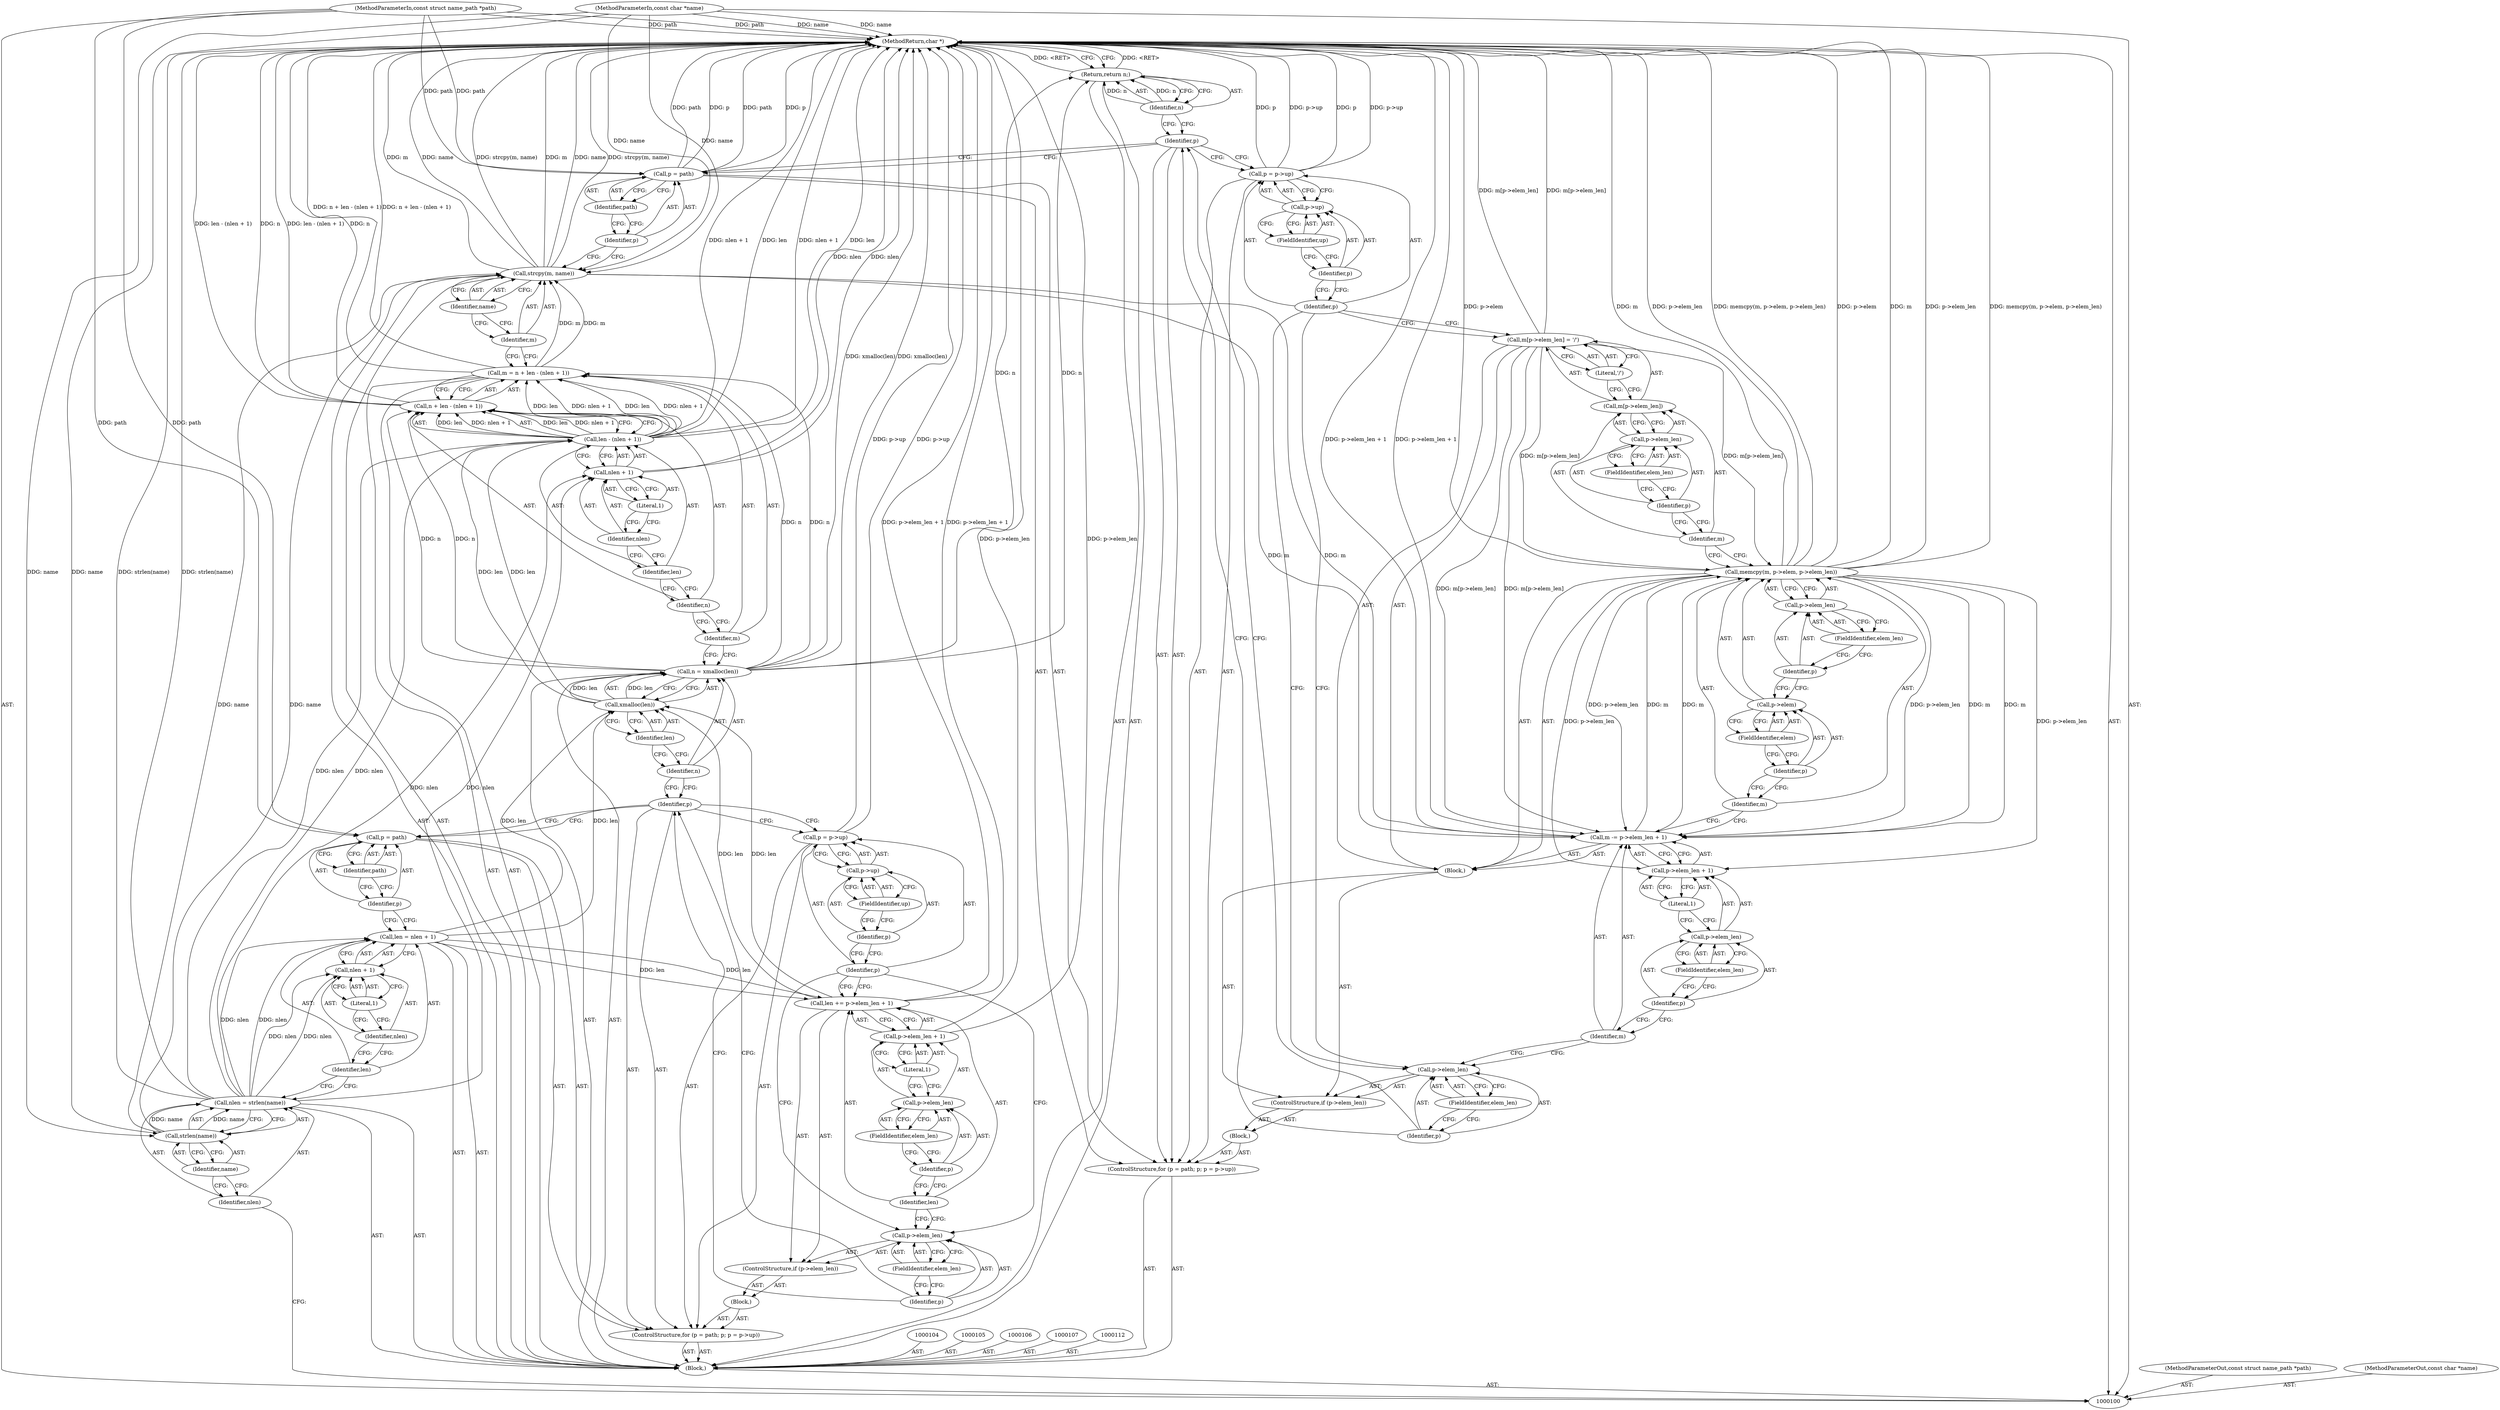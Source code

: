 digraph "1_git_34fa79a6cde56d6d428ab0d3160cb094ebad3305_0" {
"1000196" [label="(MethodReturn,char *)"];
"1000101" [label="(MethodParameterIn,const struct name_path *path)"];
"1000258" [label="(MethodParameterOut,const struct name_path *path)"];
"1000102" [label="(MethodParameterIn,const char *name)"];
"1000259" [label="(MethodParameterOut,const char *name)"];
"1000135" [label="(Call,p->elem_len + 1)"];
"1000136" [label="(Call,p->elem_len)"];
"1000137" [label="(Identifier,p)"];
"1000138" [label="(FieldIdentifier,elem_len)"];
"1000139" [label="(Literal,1)"];
"1000133" [label="(Call,len += p->elem_len + 1)"];
"1000134" [label="(Identifier,len)"];
"1000143" [label="(Identifier,len)"];
"1000140" [label="(Call,n = xmalloc(len))"];
"1000141" [label="(Identifier,n)"];
"1000142" [label="(Call,xmalloc(len))"];
"1000148" [label="(Call,len - (nlen + 1))"];
"1000149" [label="(Identifier,len)"];
"1000150" [label="(Call,nlen + 1)"];
"1000151" [label="(Identifier,nlen)"];
"1000144" [label="(Call,m = n + len - (nlen + 1))"];
"1000145" [label="(Identifier,m)"];
"1000152" [label="(Literal,1)"];
"1000146" [label="(Call,n + len - (nlen + 1))"];
"1000147" [label="(Identifier,n)"];
"1000153" [label="(Call,strcpy(m, name))"];
"1000155" [label="(Identifier,name)"];
"1000154" [label="(Identifier,m)"];
"1000159" [label="(Identifier,path)"];
"1000160" [label="(Identifier,p)"];
"1000156" [label="(ControlStructure,for (p = path; p; p = p->up))"];
"1000161" [label="(Call,p = p->up)"];
"1000162" [label="(Identifier,p)"];
"1000163" [label="(Call,p->up)"];
"1000164" [label="(Identifier,p)"];
"1000165" [label="(FieldIdentifier,up)"];
"1000166" [label="(Block,)"];
"1000157" [label="(Call,p = path)"];
"1000158" [label="(Identifier,p)"];
"1000170" [label="(FieldIdentifier,elem_len)"];
"1000171" [label="(Block,)"];
"1000167" [label="(ControlStructure,if (p->elem_len))"];
"1000168" [label="(Call,p->elem_len)"];
"1000169" [label="(Identifier,p)"];
"1000177" [label="(FieldIdentifier,elem_len)"];
"1000178" [label="(Literal,1)"];
"1000172" [label="(Call,m -= p->elem_len + 1)"];
"1000173" [label="(Identifier,m)"];
"1000174" [label="(Call,p->elem_len + 1)"];
"1000175" [label="(Call,p->elem_len)"];
"1000176" [label="(Identifier,p)"];
"1000180" [label="(Identifier,m)"];
"1000181" [label="(Call,p->elem)"];
"1000182" [label="(Identifier,p)"];
"1000183" [label="(FieldIdentifier,elem)"];
"1000184" [label="(Call,p->elem_len)"];
"1000185" [label="(Identifier,p)"];
"1000186" [label="(FieldIdentifier,elem_len)"];
"1000179" [label="(Call,memcpy(m, p->elem, p->elem_len))"];
"1000193" [label="(Literal,'/')"];
"1000187" [label="(Call,m[p->elem_len] = '/')"];
"1000188" [label="(Call,m[p->elem_len])"];
"1000189" [label="(Identifier,m)"];
"1000190" [label="(Call,p->elem_len)"];
"1000191" [label="(Identifier,p)"];
"1000192" [label="(FieldIdentifier,elem_len)"];
"1000103" [label="(Block,)"];
"1000194" [label="(Return,return n;)"];
"1000195" [label="(Identifier,n)"];
"1000110" [label="(Call,strlen(name))"];
"1000111" [label="(Identifier,name)"];
"1000108" [label="(Call,nlen = strlen(name))"];
"1000109" [label="(Identifier,nlen)"];
"1000115" [label="(Call,nlen + 1)"];
"1000116" [label="(Identifier,nlen)"];
"1000117" [label="(Literal,1)"];
"1000113" [label="(Call,len = nlen + 1)"];
"1000114" [label="(Identifier,len)"];
"1000118" [label="(ControlStructure,for (p = path; p; p = p->up))"];
"1000121" [label="(Identifier,path)"];
"1000122" [label="(Identifier,p)"];
"1000123" [label="(Call,p = p->up)"];
"1000124" [label="(Identifier,p)"];
"1000125" [label="(Call,p->up)"];
"1000126" [label="(Identifier,p)"];
"1000127" [label="(FieldIdentifier,up)"];
"1000128" [label="(Block,)"];
"1000119" [label="(Call,p = path)"];
"1000120" [label="(Identifier,p)"];
"1000129" [label="(ControlStructure,if (p->elem_len))"];
"1000130" [label="(Call,p->elem_len)"];
"1000131" [label="(Identifier,p)"];
"1000132" [label="(FieldIdentifier,elem_len)"];
"1000196" -> "1000100"  [label="AST: "];
"1000196" -> "1000194"  [label="CFG: "];
"1000194" -> "1000196"  [label="DDG: <RET>"];
"1000123" -> "1000196"  [label="DDG: p->up"];
"1000150" -> "1000196"  [label="DDG: nlen"];
"1000179" -> "1000196"  [label="DDG: memcpy(m, p->elem, p->elem_len)"];
"1000179" -> "1000196"  [label="DDG: p->elem"];
"1000179" -> "1000196"  [label="DDG: m"];
"1000179" -> "1000196"  [label="DDG: p->elem_len"];
"1000153" -> "1000196"  [label="DDG: strcpy(m, name)"];
"1000153" -> "1000196"  [label="DDG: m"];
"1000153" -> "1000196"  [label="DDG: name"];
"1000135" -> "1000196"  [label="DDG: p->elem_len"];
"1000148" -> "1000196"  [label="DDG: nlen + 1"];
"1000148" -> "1000196"  [label="DDG: len"];
"1000172" -> "1000196"  [label="DDG: p->elem_len + 1"];
"1000187" -> "1000196"  [label="DDG: m[p->elem_len]"];
"1000157" -> "1000196"  [label="DDG: path"];
"1000157" -> "1000196"  [label="DDG: p"];
"1000140" -> "1000196"  [label="DDG: xmalloc(len)"];
"1000146" -> "1000196"  [label="DDG: len - (nlen + 1)"];
"1000146" -> "1000196"  [label="DDG: n"];
"1000102" -> "1000196"  [label="DDG: name"];
"1000133" -> "1000196"  [label="DDG: p->elem_len + 1"];
"1000101" -> "1000196"  [label="DDG: path"];
"1000108" -> "1000196"  [label="DDG: strlen(name)"];
"1000161" -> "1000196"  [label="DDG: p->up"];
"1000161" -> "1000196"  [label="DDG: p"];
"1000144" -> "1000196"  [label="DDG: n + len - (nlen + 1)"];
"1000101" -> "1000100"  [label="AST: "];
"1000101" -> "1000196"  [label="DDG: path"];
"1000101" -> "1000119"  [label="DDG: path"];
"1000101" -> "1000157"  [label="DDG: path"];
"1000258" -> "1000100"  [label="AST: "];
"1000102" -> "1000100"  [label="AST: "];
"1000102" -> "1000196"  [label="DDG: name"];
"1000102" -> "1000110"  [label="DDG: name"];
"1000102" -> "1000153"  [label="DDG: name"];
"1000259" -> "1000100"  [label="AST: "];
"1000135" -> "1000133"  [label="AST: "];
"1000135" -> "1000139"  [label="CFG: "];
"1000136" -> "1000135"  [label="AST: "];
"1000139" -> "1000135"  [label="AST: "];
"1000133" -> "1000135"  [label="CFG: "];
"1000135" -> "1000196"  [label="DDG: p->elem_len"];
"1000136" -> "1000135"  [label="AST: "];
"1000136" -> "1000138"  [label="CFG: "];
"1000137" -> "1000136"  [label="AST: "];
"1000138" -> "1000136"  [label="AST: "];
"1000139" -> "1000136"  [label="CFG: "];
"1000137" -> "1000136"  [label="AST: "];
"1000137" -> "1000134"  [label="CFG: "];
"1000138" -> "1000137"  [label="CFG: "];
"1000138" -> "1000136"  [label="AST: "];
"1000138" -> "1000137"  [label="CFG: "];
"1000136" -> "1000138"  [label="CFG: "];
"1000139" -> "1000135"  [label="AST: "];
"1000139" -> "1000136"  [label="CFG: "];
"1000135" -> "1000139"  [label="CFG: "];
"1000133" -> "1000129"  [label="AST: "];
"1000133" -> "1000135"  [label="CFG: "];
"1000134" -> "1000133"  [label="AST: "];
"1000135" -> "1000133"  [label="AST: "];
"1000124" -> "1000133"  [label="CFG: "];
"1000133" -> "1000196"  [label="DDG: p->elem_len + 1"];
"1000113" -> "1000133"  [label="DDG: len"];
"1000133" -> "1000142"  [label="DDG: len"];
"1000134" -> "1000133"  [label="AST: "];
"1000134" -> "1000130"  [label="CFG: "];
"1000137" -> "1000134"  [label="CFG: "];
"1000143" -> "1000142"  [label="AST: "];
"1000143" -> "1000141"  [label="CFG: "];
"1000142" -> "1000143"  [label="CFG: "];
"1000140" -> "1000103"  [label="AST: "];
"1000140" -> "1000142"  [label="CFG: "];
"1000141" -> "1000140"  [label="AST: "];
"1000142" -> "1000140"  [label="AST: "];
"1000145" -> "1000140"  [label="CFG: "];
"1000140" -> "1000196"  [label="DDG: xmalloc(len)"];
"1000142" -> "1000140"  [label="DDG: len"];
"1000140" -> "1000144"  [label="DDG: n"];
"1000140" -> "1000146"  [label="DDG: n"];
"1000140" -> "1000194"  [label="DDG: n"];
"1000141" -> "1000140"  [label="AST: "];
"1000141" -> "1000122"  [label="CFG: "];
"1000143" -> "1000141"  [label="CFG: "];
"1000142" -> "1000140"  [label="AST: "];
"1000142" -> "1000143"  [label="CFG: "];
"1000143" -> "1000142"  [label="AST: "];
"1000140" -> "1000142"  [label="CFG: "];
"1000142" -> "1000140"  [label="DDG: len"];
"1000113" -> "1000142"  [label="DDG: len"];
"1000133" -> "1000142"  [label="DDG: len"];
"1000142" -> "1000148"  [label="DDG: len"];
"1000148" -> "1000146"  [label="AST: "];
"1000148" -> "1000150"  [label="CFG: "];
"1000149" -> "1000148"  [label="AST: "];
"1000150" -> "1000148"  [label="AST: "];
"1000146" -> "1000148"  [label="CFG: "];
"1000148" -> "1000196"  [label="DDG: nlen + 1"];
"1000148" -> "1000196"  [label="DDG: len"];
"1000148" -> "1000144"  [label="DDG: len"];
"1000148" -> "1000144"  [label="DDG: nlen + 1"];
"1000148" -> "1000146"  [label="DDG: len"];
"1000148" -> "1000146"  [label="DDG: nlen + 1"];
"1000142" -> "1000148"  [label="DDG: len"];
"1000108" -> "1000148"  [label="DDG: nlen"];
"1000149" -> "1000148"  [label="AST: "];
"1000149" -> "1000147"  [label="CFG: "];
"1000151" -> "1000149"  [label="CFG: "];
"1000150" -> "1000148"  [label="AST: "];
"1000150" -> "1000152"  [label="CFG: "];
"1000151" -> "1000150"  [label="AST: "];
"1000152" -> "1000150"  [label="AST: "];
"1000148" -> "1000150"  [label="CFG: "];
"1000150" -> "1000196"  [label="DDG: nlen"];
"1000108" -> "1000150"  [label="DDG: nlen"];
"1000151" -> "1000150"  [label="AST: "];
"1000151" -> "1000149"  [label="CFG: "];
"1000152" -> "1000151"  [label="CFG: "];
"1000144" -> "1000103"  [label="AST: "];
"1000144" -> "1000146"  [label="CFG: "];
"1000145" -> "1000144"  [label="AST: "];
"1000146" -> "1000144"  [label="AST: "];
"1000154" -> "1000144"  [label="CFG: "];
"1000144" -> "1000196"  [label="DDG: n + len - (nlen + 1)"];
"1000140" -> "1000144"  [label="DDG: n"];
"1000148" -> "1000144"  [label="DDG: len"];
"1000148" -> "1000144"  [label="DDG: nlen + 1"];
"1000144" -> "1000153"  [label="DDG: m"];
"1000145" -> "1000144"  [label="AST: "];
"1000145" -> "1000140"  [label="CFG: "];
"1000147" -> "1000145"  [label="CFG: "];
"1000152" -> "1000150"  [label="AST: "];
"1000152" -> "1000151"  [label="CFG: "];
"1000150" -> "1000152"  [label="CFG: "];
"1000146" -> "1000144"  [label="AST: "];
"1000146" -> "1000148"  [label="CFG: "];
"1000147" -> "1000146"  [label="AST: "];
"1000148" -> "1000146"  [label="AST: "];
"1000144" -> "1000146"  [label="CFG: "];
"1000146" -> "1000196"  [label="DDG: len - (nlen + 1)"];
"1000146" -> "1000196"  [label="DDG: n"];
"1000140" -> "1000146"  [label="DDG: n"];
"1000148" -> "1000146"  [label="DDG: len"];
"1000148" -> "1000146"  [label="DDG: nlen + 1"];
"1000147" -> "1000146"  [label="AST: "];
"1000147" -> "1000145"  [label="CFG: "];
"1000149" -> "1000147"  [label="CFG: "];
"1000153" -> "1000103"  [label="AST: "];
"1000153" -> "1000155"  [label="CFG: "];
"1000154" -> "1000153"  [label="AST: "];
"1000155" -> "1000153"  [label="AST: "];
"1000158" -> "1000153"  [label="CFG: "];
"1000153" -> "1000196"  [label="DDG: strcpy(m, name)"];
"1000153" -> "1000196"  [label="DDG: m"];
"1000153" -> "1000196"  [label="DDG: name"];
"1000144" -> "1000153"  [label="DDG: m"];
"1000110" -> "1000153"  [label="DDG: name"];
"1000102" -> "1000153"  [label="DDG: name"];
"1000153" -> "1000172"  [label="DDG: m"];
"1000155" -> "1000153"  [label="AST: "];
"1000155" -> "1000154"  [label="CFG: "];
"1000153" -> "1000155"  [label="CFG: "];
"1000154" -> "1000153"  [label="AST: "];
"1000154" -> "1000144"  [label="CFG: "];
"1000155" -> "1000154"  [label="CFG: "];
"1000159" -> "1000157"  [label="AST: "];
"1000159" -> "1000158"  [label="CFG: "];
"1000157" -> "1000159"  [label="CFG: "];
"1000160" -> "1000156"  [label="AST: "];
"1000160" -> "1000157"  [label="CFG: "];
"1000160" -> "1000161"  [label="CFG: "];
"1000169" -> "1000160"  [label="CFG: "];
"1000195" -> "1000160"  [label="CFG: "];
"1000156" -> "1000103"  [label="AST: "];
"1000157" -> "1000156"  [label="AST: "];
"1000160" -> "1000156"  [label="AST: "];
"1000161" -> "1000156"  [label="AST: "];
"1000166" -> "1000156"  [label="AST: "];
"1000161" -> "1000156"  [label="AST: "];
"1000161" -> "1000163"  [label="CFG: "];
"1000162" -> "1000161"  [label="AST: "];
"1000163" -> "1000161"  [label="AST: "];
"1000160" -> "1000161"  [label="CFG: "];
"1000161" -> "1000196"  [label="DDG: p->up"];
"1000161" -> "1000196"  [label="DDG: p"];
"1000162" -> "1000161"  [label="AST: "];
"1000162" -> "1000187"  [label="CFG: "];
"1000162" -> "1000168"  [label="CFG: "];
"1000164" -> "1000162"  [label="CFG: "];
"1000163" -> "1000161"  [label="AST: "];
"1000163" -> "1000165"  [label="CFG: "];
"1000164" -> "1000163"  [label="AST: "];
"1000165" -> "1000163"  [label="AST: "];
"1000161" -> "1000163"  [label="CFG: "];
"1000164" -> "1000163"  [label="AST: "];
"1000164" -> "1000162"  [label="CFG: "];
"1000165" -> "1000164"  [label="CFG: "];
"1000165" -> "1000163"  [label="AST: "];
"1000165" -> "1000164"  [label="CFG: "];
"1000163" -> "1000165"  [label="CFG: "];
"1000166" -> "1000156"  [label="AST: "];
"1000167" -> "1000166"  [label="AST: "];
"1000157" -> "1000156"  [label="AST: "];
"1000157" -> "1000159"  [label="CFG: "];
"1000158" -> "1000157"  [label="AST: "];
"1000159" -> "1000157"  [label="AST: "];
"1000160" -> "1000157"  [label="CFG: "];
"1000157" -> "1000196"  [label="DDG: path"];
"1000157" -> "1000196"  [label="DDG: p"];
"1000101" -> "1000157"  [label="DDG: path"];
"1000158" -> "1000157"  [label="AST: "];
"1000158" -> "1000153"  [label="CFG: "];
"1000159" -> "1000158"  [label="CFG: "];
"1000170" -> "1000168"  [label="AST: "];
"1000170" -> "1000169"  [label="CFG: "];
"1000168" -> "1000170"  [label="CFG: "];
"1000171" -> "1000167"  [label="AST: "];
"1000172" -> "1000171"  [label="AST: "];
"1000179" -> "1000171"  [label="AST: "];
"1000187" -> "1000171"  [label="AST: "];
"1000167" -> "1000166"  [label="AST: "];
"1000168" -> "1000167"  [label="AST: "];
"1000171" -> "1000167"  [label="AST: "];
"1000168" -> "1000167"  [label="AST: "];
"1000168" -> "1000170"  [label="CFG: "];
"1000169" -> "1000168"  [label="AST: "];
"1000170" -> "1000168"  [label="AST: "];
"1000173" -> "1000168"  [label="CFG: "];
"1000162" -> "1000168"  [label="CFG: "];
"1000169" -> "1000168"  [label="AST: "];
"1000169" -> "1000160"  [label="CFG: "];
"1000170" -> "1000169"  [label="CFG: "];
"1000177" -> "1000175"  [label="AST: "];
"1000177" -> "1000176"  [label="CFG: "];
"1000175" -> "1000177"  [label="CFG: "];
"1000178" -> "1000174"  [label="AST: "];
"1000178" -> "1000175"  [label="CFG: "];
"1000174" -> "1000178"  [label="CFG: "];
"1000172" -> "1000171"  [label="AST: "];
"1000172" -> "1000174"  [label="CFG: "];
"1000173" -> "1000172"  [label="AST: "];
"1000174" -> "1000172"  [label="AST: "];
"1000180" -> "1000172"  [label="CFG: "];
"1000172" -> "1000196"  [label="DDG: p->elem_len + 1"];
"1000179" -> "1000172"  [label="DDG: p->elem_len"];
"1000179" -> "1000172"  [label="DDG: m"];
"1000187" -> "1000172"  [label="DDG: m[p->elem_len]"];
"1000153" -> "1000172"  [label="DDG: m"];
"1000172" -> "1000179"  [label="DDG: m"];
"1000173" -> "1000172"  [label="AST: "];
"1000173" -> "1000168"  [label="CFG: "];
"1000176" -> "1000173"  [label="CFG: "];
"1000174" -> "1000172"  [label="AST: "];
"1000174" -> "1000178"  [label="CFG: "];
"1000175" -> "1000174"  [label="AST: "];
"1000178" -> "1000174"  [label="AST: "];
"1000172" -> "1000174"  [label="CFG: "];
"1000179" -> "1000174"  [label="DDG: p->elem_len"];
"1000175" -> "1000174"  [label="AST: "];
"1000175" -> "1000177"  [label="CFG: "];
"1000176" -> "1000175"  [label="AST: "];
"1000177" -> "1000175"  [label="AST: "];
"1000178" -> "1000175"  [label="CFG: "];
"1000176" -> "1000175"  [label="AST: "];
"1000176" -> "1000173"  [label="CFG: "];
"1000177" -> "1000176"  [label="CFG: "];
"1000180" -> "1000179"  [label="AST: "];
"1000180" -> "1000172"  [label="CFG: "];
"1000182" -> "1000180"  [label="CFG: "];
"1000181" -> "1000179"  [label="AST: "];
"1000181" -> "1000183"  [label="CFG: "];
"1000182" -> "1000181"  [label="AST: "];
"1000183" -> "1000181"  [label="AST: "];
"1000185" -> "1000181"  [label="CFG: "];
"1000182" -> "1000181"  [label="AST: "];
"1000182" -> "1000180"  [label="CFG: "];
"1000183" -> "1000182"  [label="CFG: "];
"1000183" -> "1000181"  [label="AST: "];
"1000183" -> "1000182"  [label="CFG: "];
"1000181" -> "1000183"  [label="CFG: "];
"1000184" -> "1000179"  [label="AST: "];
"1000184" -> "1000186"  [label="CFG: "];
"1000185" -> "1000184"  [label="AST: "];
"1000186" -> "1000184"  [label="AST: "];
"1000179" -> "1000184"  [label="CFG: "];
"1000185" -> "1000184"  [label="AST: "];
"1000185" -> "1000181"  [label="CFG: "];
"1000186" -> "1000185"  [label="CFG: "];
"1000186" -> "1000184"  [label="AST: "];
"1000186" -> "1000185"  [label="CFG: "];
"1000184" -> "1000186"  [label="CFG: "];
"1000179" -> "1000171"  [label="AST: "];
"1000179" -> "1000184"  [label="CFG: "];
"1000180" -> "1000179"  [label="AST: "];
"1000181" -> "1000179"  [label="AST: "];
"1000184" -> "1000179"  [label="AST: "];
"1000189" -> "1000179"  [label="CFG: "];
"1000179" -> "1000196"  [label="DDG: memcpy(m, p->elem, p->elem_len)"];
"1000179" -> "1000196"  [label="DDG: p->elem"];
"1000179" -> "1000196"  [label="DDG: m"];
"1000179" -> "1000196"  [label="DDG: p->elem_len"];
"1000179" -> "1000172"  [label="DDG: p->elem_len"];
"1000179" -> "1000172"  [label="DDG: m"];
"1000179" -> "1000174"  [label="DDG: p->elem_len"];
"1000187" -> "1000179"  [label="DDG: m[p->elem_len]"];
"1000172" -> "1000179"  [label="DDG: m"];
"1000193" -> "1000187"  [label="AST: "];
"1000193" -> "1000188"  [label="CFG: "];
"1000187" -> "1000193"  [label="CFG: "];
"1000187" -> "1000171"  [label="AST: "];
"1000187" -> "1000193"  [label="CFG: "];
"1000188" -> "1000187"  [label="AST: "];
"1000193" -> "1000187"  [label="AST: "];
"1000162" -> "1000187"  [label="CFG: "];
"1000187" -> "1000196"  [label="DDG: m[p->elem_len]"];
"1000187" -> "1000172"  [label="DDG: m[p->elem_len]"];
"1000187" -> "1000179"  [label="DDG: m[p->elem_len]"];
"1000188" -> "1000187"  [label="AST: "];
"1000188" -> "1000190"  [label="CFG: "];
"1000189" -> "1000188"  [label="AST: "];
"1000190" -> "1000188"  [label="AST: "];
"1000193" -> "1000188"  [label="CFG: "];
"1000189" -> "1000188"  [label="AST: "];
"1000189" -> "1000179"  [label="CFG: "];
"1000191" -> "1000189"  [label="CFG: "];
"1000190" -> "1000188"  [label="AST: "];
"1000190" -> "1000192"  [label="CFG: "];
"1000191" -> "1000190"  [label="AST: "];
"1000192" -> "1000190"  [label="AST: "];
"1000188" -> "1000190"  [label="CFG: "];
"1000191" -> "1000190"  [label="AST: "];
"1000191" -> "1000189"  [label="CFG: "];
"1000192" -> "1000191"  [label="CFG: "];
"1000192" -> "1000190"  [label="AST: "];
"1000192" -> "1000191"  [label="CFG: "];
"1000190" -> "1000192"  [label="CFG: "];
"1000103" -> "1000100"  [label="AST: "];
"1000104" -> "1000103"  [label="AST: "];
"1000105" -> "1000103"  [label="AST: "];
"1000106" -> "1000103"  [label="AST: "];
"1000107" -> "1000103"  [label="AST: "];
"1000108" -> "1000103"  [label="AST: "];
"1000112" -> "1000103"  [label="AST: "];
"1000113" -> "1000103"  [label="AST: "];
"1000118" -> "1000103"  [label="AST: "];
"1000140" -> "1000103"  [label="AST: "];
"1000144" -> "1000103"  [label="AST: "];
"1000153" -> "1000103"  [label="AST: "];
"1000156" -> "1000103"  [label="AST: "];
"1000194" -> "1000103"  [label="AST: "];
"1000194" -> "1000103"  [label="AST: "];
"1000194" -> "1000195"  [label="CFG: "];
"1000195" -> "1000194"  [label="AST: "];
"1000196" -> "1000194"  [label="CFG: "];
"1000194" -> "1000196"  [label="DDG: <RET>"];
"1000195" -> "1000194"  [label="DDG: n"];
"1000140" -> "1000194"  [label="DDG: n"];
"1000195" -> "1000194"  [label="AST: "];
"1000195" -> "1000160"  [label="CFG: "];
"1000194" -> "1000195"  [label="CFG: "];
"1000195" -> "1000194"  [label="DDG: n"];
"1000110" -> "1000108"  [label="AST: "];
"1000110" -> "1000111"  [label="CFG: "];
"1000111" -> "1000110"  [label="AST: "];
"1000108" -> "1000110"  [label="CFG: "];
"1000110" -> "1000108"  [label="DDG: name"];
"1000102" -> "1000110"  [label="DDG: name"];
"1000110" -> "1000153"  [label="DDG: name"];
"1000111" -> "1000110"  [label="AST: "];
"1000111" -> "1000109"  [label="CFG: "];
"1000110" -> "1000111"  [label="CFG: "];
"1000108" -> "1000103"  [label="AST: "];
"1000108" -> "1000110"  [label="CFG: "];
"1000109" -> "1000108"  [label="AST: "];
"1000110" -> "1000108"  [label="AST: "];
"1000114" -> "1000108"  [label="CFG: "];
"1000108" -> "1000196"  [label="DDG: strlen(name)"];
"1000110" -> "1000108"  [label="DDG: name"];
"1000108" -> "1000113"  [label="DDG: nlen"];
"1000108" -> "1000115"  [label="DDG: nlen"];
"1000108" -> "1000148"  [label="DDG: nlen"];
"1000108" -> "1000150"  [label="DDG: nlen"];
"1000109" -> "1000108"  [label="AST: "];
"1000109" -> "1000100"  [label="CFG: "];
"1000111" -> "1000109"  [label="CFG: "];
"1000115" -> "1000113"  [label="AST: "];
"1000115" -> "1000117"  [label="CFG: "];
"1000116" -> "1000115"  [label="AST: "];
"1000117" -> "1000115"  [label="AST: "];
"1000113" -> "1000115"  [label="CFG: "];
"1000108" -> "1000115"  [label="DDG: nlen"];
"1000116" -> "1000115"  [label="AST: "];
"1000116" -> "1000114"  [label="CFG: "];
"1000117" -> "1000116"  [label="CFG: "];
"1000117" -> "1000115"  [label="AST: "];
"1000117" -> "1000116"  [label="CFG: "];
"1000115" -> "1000117"  [label="CFG: "];
"1000113" -> "1000103"  [label="AST: "];
"1000113" -> "1000115"  [label="CFG: "];
"1000114" -> "1000113"  [label="AST: "];
"1000115" -> "1000113"  [label="AST: "];
"1000120" -> "1000113"  [label="CFG: "];
"1000108" -> "1000113"  [label="DDG: nlen"];
"1000113" -> "1000133"  [label="DDG: len"];
"1000113" -> "1000142"  [label="DDG: len"];
"1000114" -> "1000113"  [label="AST: "];
"1000114" -> "1000108"  [label="CFG: "];
"1000116" -> "1000114"  [label="CFG: "];
"1000118" -> "1000103"  [label="AST: "];
"1000119" -> "1000118"  [label="AST: "];
"1000122" -> "1000118"  [label="AST: "];
"1000123" -> "1000118"  [label="AST: "];
"1000128" -> "1000118"  [label="AST: "];
"1000121" -> "1000119"  [label="AST: "];
"1000121" -> "1000120"  [label="CFG: "];
"1000119" -> "1000121"  [label="CFG: "];
"1000122" -> "1000118"  [label="AST: "];
"1000122" -> "1000119"  [label="CFG: "];
"1000122" -> "1000123"  [label="CFG: "];
"1000131" -> "1000122"  [label="CFG: "];
"1000141" -> "1000122"  [label="CFG: "];
"1000123" -> "1000118"  [label="AST: "];
"1000123" -> "1000125"  [label="CFG: "];
"1000124" -> "1000123"  [label="AST: "];
"1000125" -> "1000123"  [label="AST: "];
"1000122" -> "1000123"  [label="CFG: "];
"1000123" -> "1000196"  [label="DDG: p->up"];
"1000124" -> "1000123"  [label="AST: "];
"1000124" -> "1000133"  [label="CFG: "];
"1000124" -> "1000130"  [label="CFG: "];
"1000126" -> "1000124"  [label="CFG: "];
"1000125" -> "1000123"  [label="AST: "];
"1000125" -> "1000127"  [label="CFG: "];
"1000126" -> "1000125"  [label="AST: "];
"1000127" -> "1000125"  [label="AST: "];
"1000123" -> "1000125"  [label="CFG: "];
"1000126" -> "1000125"  [label="AST: "];
"1000126" -> "1000124"  [label="CFG: "];
"1000127" -> "1000126"  [label="CFG: "];
"1000127" -> "1000125"  [label="AST: "];
"1000127" -> "1000126"  [label="CFG: "];
"1000125" -> "1000127"  [label="CFG: "];
"1000128" -> "1000118"  [label="AST: "];
"1000129" -> "1000128"  [label="AST: "];
"1000119" -> "1000118"  [label="AST: "];
"1000119" -> "1000121"  [label="CFG: "];
"1000120" -> "1000119"  [label="AST: "];
"1000121" -> "1000119"  [label="AST: "];
"1000122" -> "1000119"  [label="CFG: "];
"1000101" -> "1000119"  [label="DDG: path"];
"1000120" -> "1000119"  [label="AST: "];
"1000120" -> "1000113"  [label="CFG: "];
"1000121" -> "1000120"  [label="CFG: "];
"1000129" -> "1000128"  [label="AST: "];
"1000130" -> "1000129"  [label="AST: "];
"1000133" -> "1000129"  [label="AST: "];
"1000130" -> "1000129"  [label="AST: "];
"1000130" -> "1000132"  [label="CFG: "];
"1000131" -> "1000130"  [label="AST: "];
"1000132" -> "1000130"  [label="AST: "];
"1000134" -> "1000130"  [label="CFG: "];
"1000124" -> "1000130"  [label="CFG: "];
"1000131" -> "1000130"  [label="AST: "];
"1000131" -> "1000122"  [label="CFG: "];
"1000132" -> "1000131"  [label="CFG: "];
"1000132" -> "1000130"  [label="AST: "];
"1000132" -> "1000131"  [label="CFG: "];
"1000130" -> "1000132"  [label="CFG: "];
}
